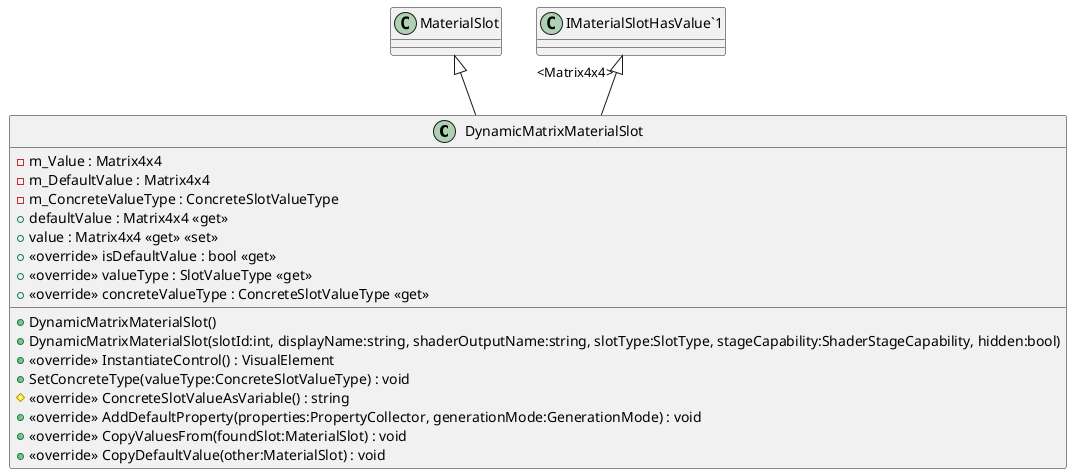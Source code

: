 @startuml
class DynamicMatrixMaterialSlot {
    - m_Value : Matrix4x4
    - m_DefaultValue : Matrix4x4
    - m_ConcreteValueType : ConcreteSlotValueType
    + DynamicMatrixMaterialSlot()
    + DynamicMatrixMaterialSlot(slotId:int, displayName:string, shaderOutputName:string, slotType:SlotType, stageCapability:ShaderStageCapability, hidden:bool)
    + <<override>> InstantiateControl() : VisualElement
    + defaultValue : Matrix4x4 <<get>>
    + value : Matrix4x4 <<get>> <<set>>
    + <<override>> isDefaultValue : bool <<get>>
    + <<override>> valueType : SlotValueType <<get>>
    + <<override>> concreteValueType : ConcreteSlotValueType <<get>>
    + SetConcreteType(valueType:ConcreteSlotValueType) : void
    # <<override>> ConcreteSlotValueAsVariable() : string
    + <<override>> AddDefaultProperty(properties:PropertyCollector, generationMode:GenerationMode) : void
    + <<override>> CopyValuesFrom(foundSlot:MaterialSlot) : void
    + <<override>> CopyDefaultValue(other:MaterialSlot) : void
}
MaterialSlot <|-- DynamicMatrixMaterialSlot
"IMaterialSlotHasValue`1" "<Matrix4x4>" <|-- DynamicMatrixMaterialSlot
@enduml
